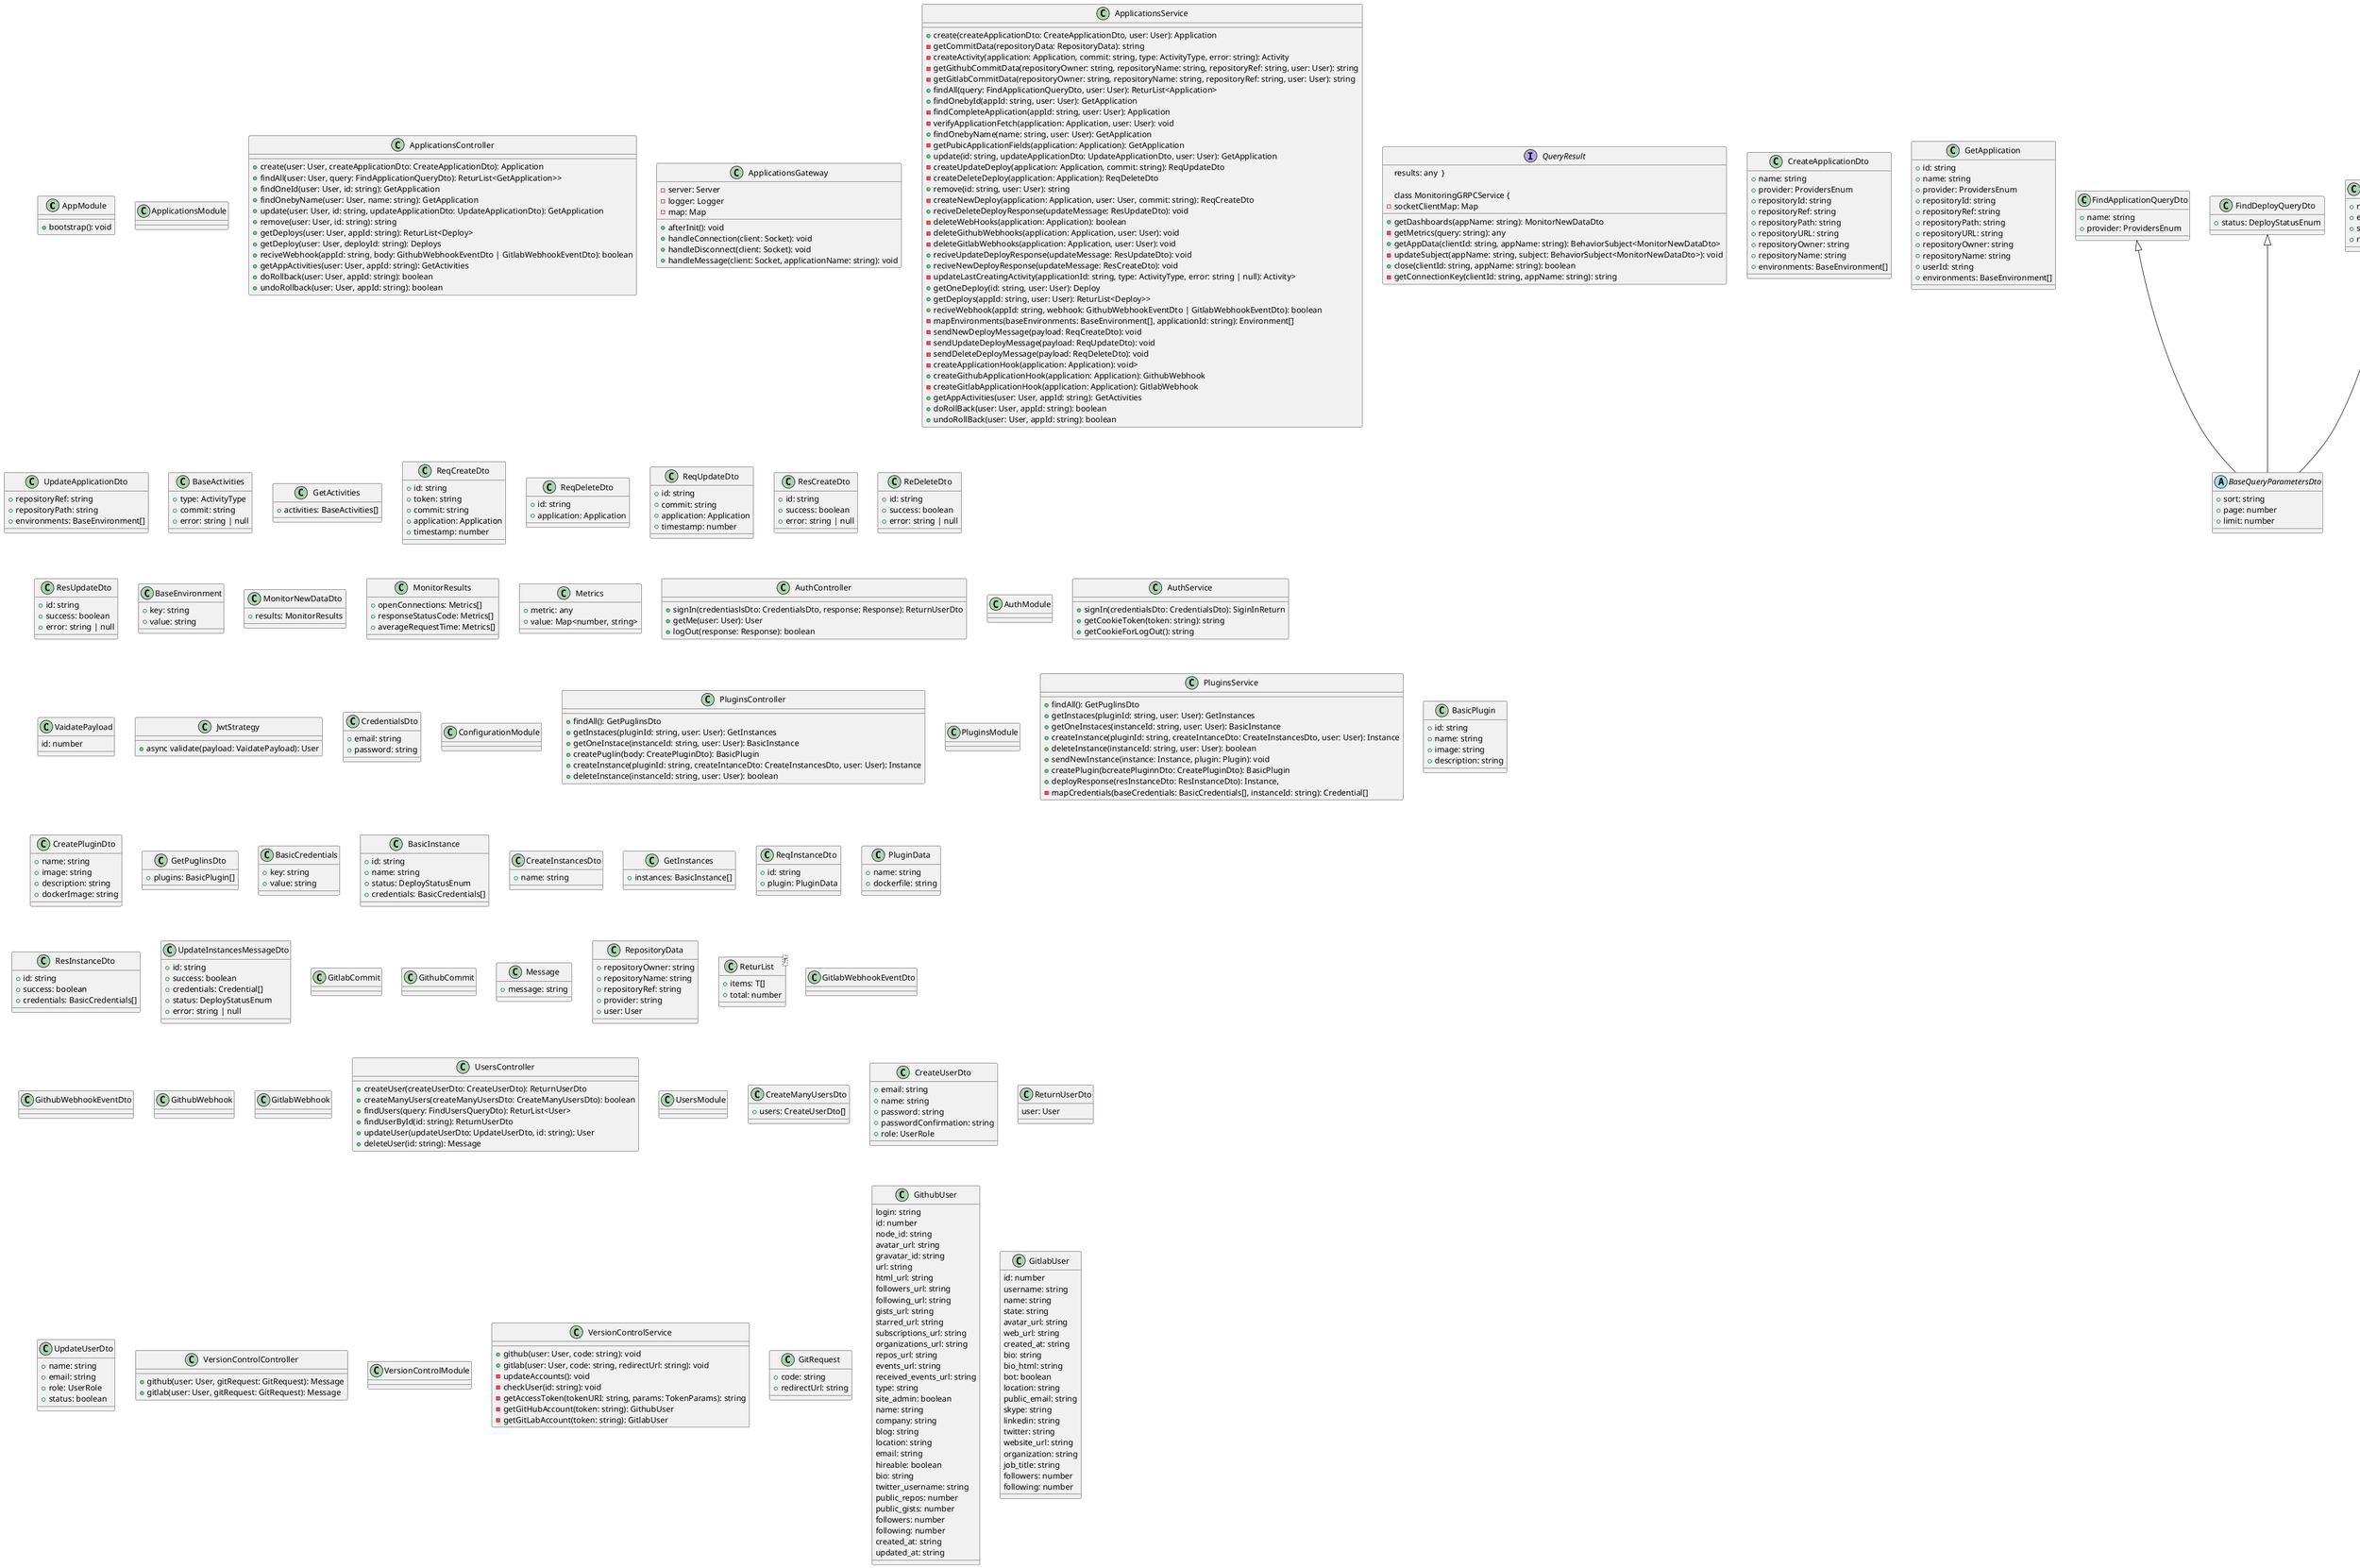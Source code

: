 @startuml Climb

' ==================================== Main ====================================
class AppModule {
  + bootstrap(): void
}
' ==============================================================================

' ================================ Applications ================================
class ApplicationsModule {}

class ApplicationsController {
  + create(user: User, createApplicationDto: CreateApplicationDto): Application
  + findAll(user: User, query: FindApplicationQueryDto): ReturList<GetApplication>>
  + findOneId(user: User, id: string): GetApplication
  + findOnebyName(user: User, name: string): GetApplication
  + update(user: User, id: string, updateApplicationDto: UpdateApplicationDto): GetApplication
  + remove(user: User, id: string): string
  + getDeploys(user: User, appId: string): ReturList<Deploy>
  + getDeploy(user: User, deployId: string): Deploys 
  + reciveWebhook(appId: string, body: GithubWebhookEventDto | GitlabWebhookEventDto): boolean 
  + getAppActivities(user: User, appId: string): GetActivities
  + doRollback(user: User, appId: string): boolean 
  + undoRollback(user: User, appId: string): boolean 
}

class ApplicationsGateway {
  - server: Server
  - logger: Logger
  - map: Map
  + afterInit(): void
  + handleConnection(client: Socket): void
  + handleDisconnect(client: Socket): void
  + handleMessage(client: Socket, applicationName: string): void
} 

class ApplicationsService {
  + create(createApplicationDto: CreateApplicationDto, user: User): Application
  - getCommitData(repositoryData: RepositoryData): string
  - createActivity(application: Application, commit: string, type: ActivityType, error: string): Activity
  - getGithubCommitData(repositoryOwner: string, repositoryName: string, repositoryRef: string, user: User): string
  - getGitlabCommitData(repositoryOwner: string, repositoryName: string, repositoryRef: string, user: User): string
  + findAll(query: FindApplicationQueryDto, user: User): ReturList<Application>
  + findOnebyId(appId: string, user: User): GetApplication
  - findCompleteApplication(appId: string, user: User): Application
  - verifyApplicationFetch(application: Application, user: User): void
  + findOnebyName(name: string, user: User): GetApplication
  - getPubicApplicationFields(application: Application): GetApplication
  + update(id: string, updateApplicationDto: UpdateApplicationDto, user: User): GetApplication
  - createUpdateDeploy(application: Application, commit: string): ReqUpdateDto
  - createDeleteDeploy(application: Application): ReqDeleteDto
  + remove(id: string, user: User): string
  - createNewDeploy(application: Application, user: User, commit: string): ReqCreateDto
  + reciveDeleteDeployResponse(updateMessage: ResUpdateDto): void
  - deleteWebHooks(application: Application): boolean
  - deleteGithubWebhooks(application: Application, user: User): void
  - deleteGitlabWebhooks(application: Application, user: User): void 
  + reciveUpdateDeployResponse(updateMessage: ResUpdateDto): void
  + reciveNewDeployResponse(updateMessage: ResCreateDto): void
  - updateLastCreatingActivity(applicationId: string, type: ActivityType, error: string | null): Activity>
  + getOneDeploy(id: string, user: User): Deploy
  + getDeploys(appId: string, user: User): ReturList<Deploy>>
  + reciveWebhook(appId: string, webhook: GithubWebhookEventDto | GitlabWebhookEventDto): boolean
  - mapEnvironments(baseEnvironments: BaseEnvironment[], applicationId: string): Environment[]
  - sendNewDeployMessage(payload: ReqCreateDto): void
  - sendUpdateDeployMessage(payload: ReqUpdateDto): void
  - sendDeleteDeployMessage(payload: ReqDeleteDto): void
  - createApplicationHook(application: Application): void>
  + createGithubApplicationHook(application: Application): GithubWebhook
  - createGitlabApplicationHook(application: Application): GitlabWebhook
  + getAppActivities(user: User, appId: string): GetActivities
  + doRollBack(user: User, appId: string): boolean
  + undoRollBack(user: User, appId: string): boolean
}


interface QueryResult {
  results: any  }

' Have an any return
class MonitoringGRPCService {
  - socketClientMap: Map
  + getDashboards(appName: string): MonitorNewDataDto
  - getMetrics(query: string): any 
  + getAppData(clientId: string, appName: string): BehaviorSubject<MonitorNewDataDto>
  - updateSubject(appName: string, subject: BehaviorSubject<MonitorNewDataDto>): void
  + close(clientId: string, appName: string): boolean
  - getConnectionKey(clientId: string, appName: string): string
}

class CreateApplicationDto {
  + name: string
  + provider: ProvidersEnum
  + repositoryId: string
  + repositoryRef: string
  + repositoryPath: string
  + repositoryURL: string
  + repositoryOwner: string
  + repositoryName: string
  + environments: BaseEnvironment[]
}

class FindApplicationQueryDto {
  + name: string
  + provider: ProvidersEnum
}

FindApplicationQueryDto <|-- BaseQueryParametersDto

class GetApplication {
  + id: string
  + name: string
  + provider: ProvidersEnum
  + repositoryId: string
  + repositoryRef: string
  + repositoryPath: string
  + repositoryURL: string
  + repositoryOwner: string
  + repositoryName: string
  + userId: string
  + environments: BaseEnvironment[]
}

class UpdateApplicationDto {
  + repositoryRef: string
  + repositoryPath: string
  + environments: BaseEnvironment[]
}

class BaseActivities {
  + type: ActivityType
  + commit: string
  + error: string | null
}

class GetActivities {
  + activities: BaseActivities[]
}

class FindDeployQueryDto{
  + status: DeployStatusEnum
}

FindDeployQueryDto <|-- BaseQueryParametersDto

class ReqCreateDto {
  + id: string
  + token: string
  + commit: string
  + application: Application
  + timestamp: number
}

class ReqDeleteDto {
  + id: string
  + application: Application
}

class ReqUpdateDto {
  + id: string
  + commit: string
  + application: Application
  + timestamp: number
}

class ResCreateDto {
  + id: string
  + success: boolean
  + error: string | null
}

class ReDeleteDto {
  + id: string
  + success: boolean
  + error: string | null
}

class ResUpdateDto {
  + id: string
  + success: boolean
  + error: string | null
}

class BaseEnvironment {
  + key: string
  + value: string
}

class MonitorNewDataDto {
  + results: MonitorResults
}

class MonitorResults {
  + openConnections: Metrics[]
  + responseStatusCode: Metrics[]
  + averageRequestTime: Metrics[]
}

class Metrics {
  + metric: any
  + value: Map<number, string>
}

class Application  {
  + id: string
  + name: string
  + provider: ProvidersEnum
  + repositoryId: string
  + repositoryRef: string
  + repositoryPath: string
  + repositoryURL: string
  + repositoryName: string
  + repositoryOwner: string
  + webhookToken: string
  + hookId: number
  + user: User
  + userId: string
  + environments: Environment[]
  + deploys: Deploy[]
  + createdAt: Date
  + updatedAt: Date
  + activities: any
  + publicAttributes(): string[]
}

Application <|-- BaseEntity

class ApplicationRepository  {
  + createApplication(createApplicationDto: CreateApplicationDto, user: User): Application
  + findAll(queryDto: FindApplicationQueryDto, user: User): ReturList<Application>
}

ApplicationRepository <|-- Repository

class Activity {
  + id: string
  + type: ActivityType
  + commit: string
  + error: string | null
  + application: Application
  + createdAt: Date
  + publicAttributes(): string[]
}

Activity <|-- BaseEntity

class ActivityRepository{}

ActivityRepository <|-- Repository

class Deploy {
  + id: string
  + application: Application
  + applicationId: string
  + status: DeployStatusEnum
  + error: string | null
  + type: DeployType
  + createdAt: Date
  + updatedAt: Date
}

Deploy <|-- BaseEntity

class DeploysRepository {
  + createNewDeploy(application: Application, user: User, commit: string): ReqCreateDto
  + createUpdateDeploy(application: Application, commit: string): ReqUpdateDto 
  + createDeleteDeploy(application: Application): ReqDeleteDto
}

DeploysRepository <|-- Repository

class Environment {
  + id: string
  + applicationId: string
  + key: string
  + value: string
  + createdAt: Date
}

Environment <|-- BaseEntity

' ==============================================================================


' ==================================== Auth ====================================

class AuthController {
  + signIn(credentiaslsDto: CredentialsDto, response: Response): ReturnUserDto
  + getMe(user: User): User
  + logOut(response: Response): boolean
}

class AuthModule {}

class AuthService {
  + signIn(credentialsDto: CredentialsDto): SiginInReturn
  + getCookieToken(token: string): string
  + getCookieForLogOut(): string
}

class VaidatePayload {
  id: number
}

class JwtStrategy {
  + async validate(payload: VaidatePayload): User
}

class RolesGuard {}

RolesGuard <|.. CanActivate

class CredentialsDto {
  + email: string
  + password: string
}

' ==============================================================================


' =============================== Configuration ================================

class ConfigurationModule {}

' ==============================================================================


' ================================ Interceptors ================================

class LoggerInterceptor {
  - log(req: any): void
}

LoggerInterceptor <|.. NestInterceptor 

' ==============================================================================


' ================================== Plugins ===================================

class PluginsController {
  + findAll(): GetPuglinsDto
  + getInstaces(pluginId: string, user: User): GetInstances
  + getOneInstace(instanceId: string, user: User): BasicInstance
  + createPuglin(body: CreatePluginDto): BasicPlugin
  + createInstance(pluginId: string, createIntanceDto: CreateInstancesDto, user: User): Instance
  + deleteInstance(instanceId: string, user: User): boolean
  }

class PluginsModule {}

class PluginsService {
  + findAll(): GetPuglinsDto
  + getInstaces(pluginId: string, user: User): GetInstances
  + getOneInstaces(instanceId: string, user: User): BasicInstance
  + createInstance(pluginId: string, createIntanceDto: CreateInstancesDto, user: User): Instance
  + deleteInstance(instanceId: string, user: User): boolean
  + sendNewInstance(instance: Instance, plugin: Plugin): void
  + createPlugin(bcreatePluginnDto: CreatePluginDto): BasicPlugin
  + deployResponse(resInstanceDto: ResInstanceDto): Instance,
  - mapCredentials(baseCredentials: BasicCredentials[], instanceId: string): Credential[]
}

class BasicPlugin {
  + id: string
  + name: string
  + image: string
  + description: string
}

class CreatePluginDto {
  + name: string
  + image: string
  + description: string
  + dockerImage: string
}

class GetPuglinsDto {
  + plugins: BasicPlugin[]
}

class BasicCredentials {
  + key: string
  + value: string
}

class BasicInstance {
  + id: string
  + name: string
  + status: DeployStatusEnum
  + credentials: BasicCredentials[]
}

class CreateInstancesDto {
  + name: string
}

class Credential {
  + key: string
  + value: string
}

class GetInstances {
  + instances: BasicInstance[]
}

class ReqInstanceDto {
  + id: string
  + plugin: PluginData
}

class PluginData {
  + name: string
  + dockerfile: string
}

class ResInstanceDto {
  + id: string
  + success: boolean
  + credentials: BasicCredentials[]
}

class UpdateInstancesMessageDto {
  + id: string
  + success: boolean
  + credentials: Credential[]
  + status: DeployStatusEnum
  + error: string | null
}

class Plugin  {
  + id: string
  + name: string
  + description: string
  + image: string
  + dockerImage: string
  + instances: Instance[]
}

Plugin <|-- BaseEntity

class PluginRepository {
  + createPlugin(createPluginDto: CreatePluginDto): Plugin
}

PluginRepository <|-- Repository

class Credential {
  + id: string
  + key: string
  + value: string
  + instance: Instance
  + instanceId: string
  + createdAt: Date
}

Credential <|-- BaseEntity

class Instance {
  + id: string
  + name: string
  + plugin: Plugin
  + status: DeployStatusEnum
  + credentials: Credential[]
  + user: User
  + userId: string
}

Instance <|-- BaseEntity

class InstanceRepository {
  + createInstance(plugin: Plugin, createInstancesDto: CreateInstancesDto, user: User): Instance
}

InstanceRepository <|-- Repository

' ==============================================================================


' =================================== Shared ===================================

abstract class BaseQueryParametersDto {
  + sort: string
  + page: number
  + limit: number
}

class GitlabCommit

class GithubCommit 

class Message {
  + message: string
}

class RepositoryData {
  + repositoryOwner: string
  + repositoryName: string
  + repositoryRef: string
  + provider: string
  + user: User
}

class ReturList<T> {
  + items: T[]
  + total: number
}

class GitlabWebhookEventDto

class GithubWebhookEventDto

class GithubWebhook

class GitlabWebhook

' ==============================================================================


' ==================================== User ====================================

class User  {
  + id: string
  + email: string
  + name: string
  + role: string
  + status: boolean
  + password: string
  + salt: string
  + image: string
  + gitHubAccount: string
  + gitLabAccount: string
  + gitHubToken: string
  + gitLabToken: string
  + createdAt: Date
  + updatedAt: Date
  + applications: Application[]
  + pluginsInstances: Instance[]
  + checkPassword(password: string): boolean
  + static publicAttributes(): string[]
}

User <|-- BaseEntity

class UsersController {
  + createUser(createUserDto: CreateUserDto): ReturnUserDto
  + createManyUsers(createManyUsersDto: CreateManyUsersDto): boolean
  + findUsers(query: FindUsersQueryDto): ReturList<User>
  + findUserById(id: string): ReturnUserDto
  + updateUser(updateUserDto: UpdateUserDto, id: string): User
  + deleteUser(id: string): Message
}

class UsersModule {}

class UserRepository {
  + findUsers(queryDto: FindUsersQueryDto): ReturList<User>
  + createUser(createUserDto: CreateUserDto): User
  + createManyUsers(createManyUsersDto: CreateManyUsersDto): boolean
  + checkCredentials(credentialsDto: CredentialsDto): User
  + hashPassword(password: string, salt: string): string
}

UserRepository <|-- Repository

class UsersService {
  + createUser(createUserDto: CreateUserDto): User
  + createManyUsers(createManyUsersDto: CreateManyUsersDto): boolean
  + findUsers(queryDto: FindUsersQueryDto): User
  + findUserById(userId: string): User
  + findCompleteUserById(userId: string): User
  + updateUser(updateUserDto: UpdateUserDto, id: string): User
  + deleteUser(userId: string): void
}

UsersService <|.. OnModuleInit

class CreateManyUsersDto {
  + users: CreateUserDto[]
}

class CreateUserDto {
  + email: string
  + name: string
  + password: string
  + passwordConfirmation: string
  + role: UserRole
}

class FindUsersQueryDto {
  + name: string
  + email: string
  + status: boolean
  + role: UserRole
}

FindUsersQueryDto <|-- BaseQueryParametersDto

class ReturnUserDto {
  user: User
}

class UpdateUserDto {
  + name: string
  + email: string
  + role: UserRole
  + status: boolean
}

' ==============================================================================


' =============================== VersionControl ===============================

class VersionControlController {
  + github(user: User, gitRequest: GitRequest): Message
  + gitlab(user: User, gitRequest: GitRequest): Message 
}

class VersionControlModule {}

class VersionControlService {
  + github(user: User, code: string): void
  + gitlab(user: User, code: string, redirectUrl: string): void
  - updateAccounts(): void
  - checkUser(id: string): void
  - getAccessToken(tokenURI: string, params: TokenParams): string
  - getGitHubAccount(token: string): GithubUser
  - getGitLabAccount(token: string): GitlabUser
}

class GitRequest {
  + code: string
  + redirectUrl: string
}

 class GithubUser {
  login: string
  id: number
  node_id: string
  avatar_url: string
  gravatar_id: string
  url: string
  html_url: string
  followers_url: string
  following_url: string
  gists_url: string
  starred_url: string
  subscriptions_url: string
  organizations_url: string
  repos_url: string
  events_url: string
  received_events_url: string
  type: string
  site_admin: boolean
  name: string
  company: string
  blog: string
  location: string
  email: string
  hireable: boolean
  bio: string
  twitter_username: string
  public_repos: number
  public_gists: number
  followers: number
  following: number
  created_at: string
  updated_at: string
}

 class GitlabUser {
  id: number
  username: string
  name: string
  state: string
  avatar_url: string
  web_url: string
  created_at: string
  bio: string
  bio_html: string
  bot: boolean
  location: string
  public_email: string
  skype: string
  linkedin: string
  twitter: string
  website_url: string
  organization: string
  job_title: string
  followers: number
  following: number
}

' ==============================================================================


' ================================== typeORM ===================================
  
class Repository
class BaseEntity 
  
' ==============================================================================


' =================================== NestJS ===================================
  
interface CanActivate {
  canActivate(context: ExecutionContext): boolean
}
  
interface NestInterceptor<T, R> {
  intercept(context: ExecutionContext, next: CallHandler<T>): R
}

interface OnModuleInit {
    onModuleInit(): any
}
' ==============================================================================



@enduml